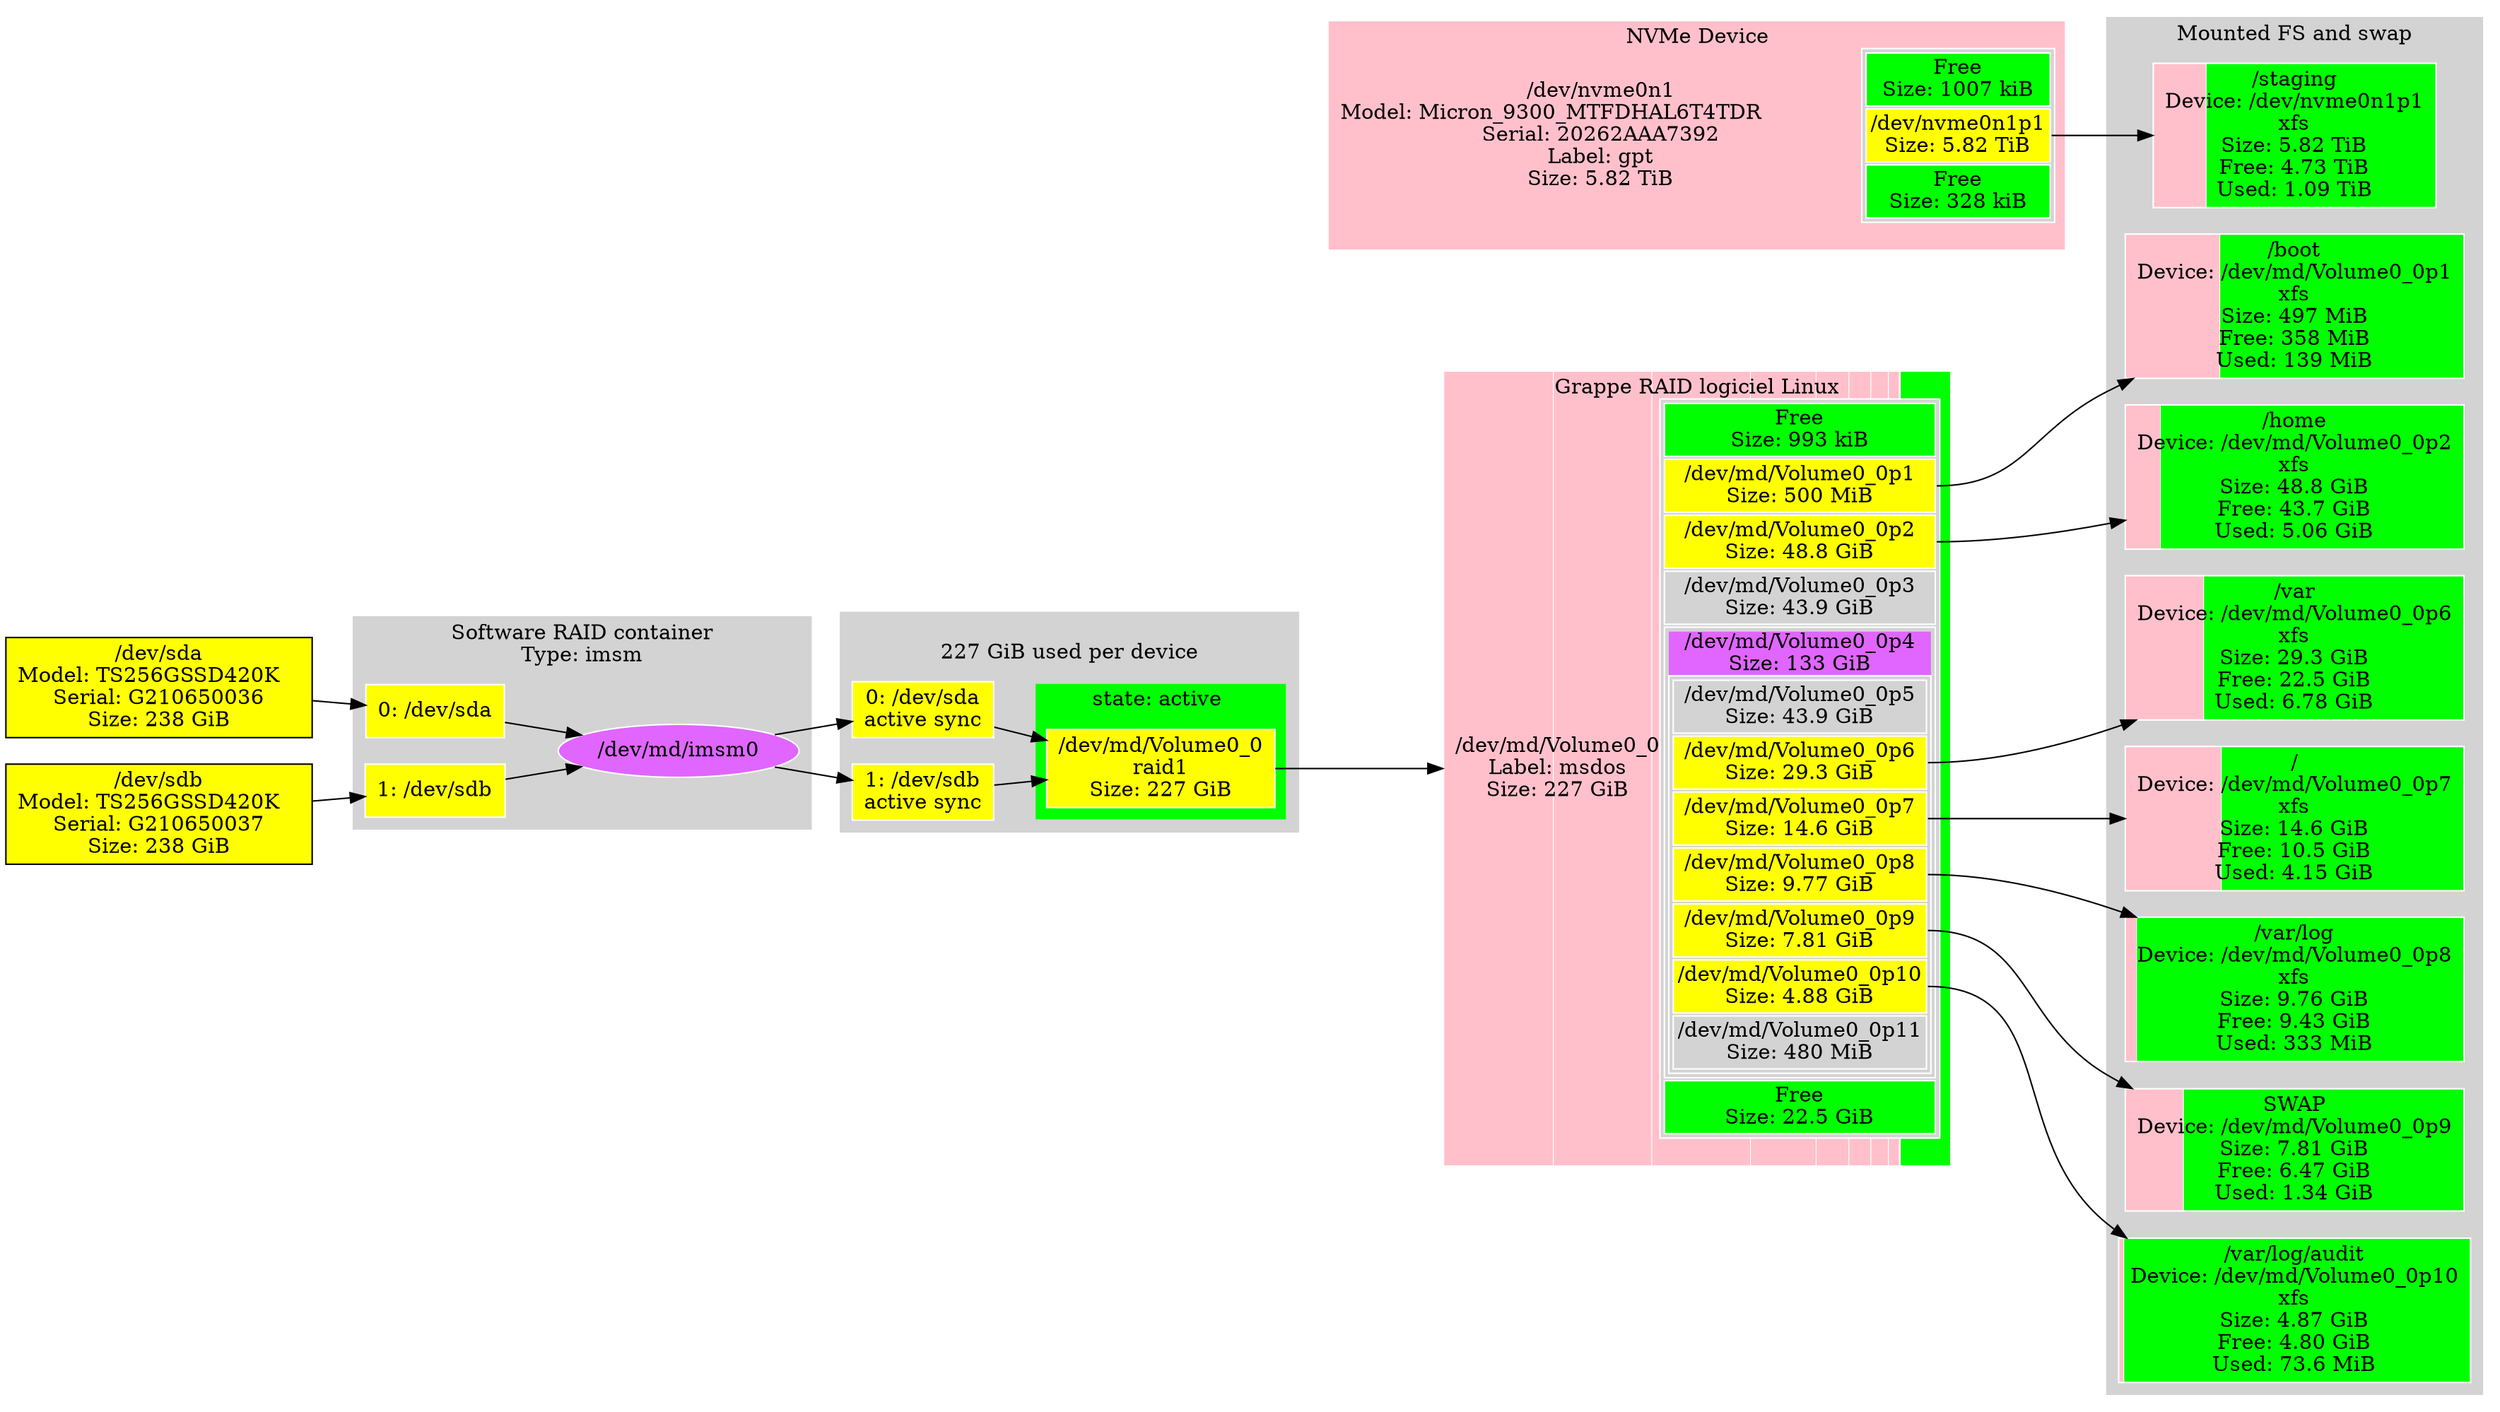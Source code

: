 digraph "machine"{
	rankdir=LR;
	{ "@Part: md126" [
		label=<<TABLE BORDER="0" CELLPADDING="0" CELLSPACING="0">
				<TR> <TD COLSPAN="2">Grappe RAID logiciel Linux</TD> </TR><TR><TD >/dev/md/Volume0_0<BR/>Label: msdos<BR/>Size: 227 GiB</TD>    <TD BGCOLOR="lightgrey">
				<TABLE >
					<TR>
						<TD bgcolor="green">
						Free<BR/>Size: 993 kiB
						</TD>
					</TR>
					<TR>
						<TD PORT="1" BGCOLOR="yellow">
						/dev/md/Volume0_0p1<BR/>Size: 500 MiB
						</TD>
					</TR>
					<TR>
						<TD PORT="2" BGCOLOR="yellow">
						/dev/md/Volume0_0p2<BR/>Size: 48.8 GiB
						</TD>
					</TR>
					<TR>
						<TD PORT="3" BGCOLOR="lightgrey">
						/dev/md/Volume0_0p3<BR/>Size: 43.9 GiB
						</TD>
					</TR>
					<TR>
						<TD>
							<TABLE BORDER="0" CELLPADDING="0" CELLSPACING="0"><TR>
							<TD PORT="4" BGCOLOR="mediumorchid1">
							/dev/md/Volume0_0p4<BR/>Size: 133 GiB
							</TD></TR><TR><TD>
							<TABLE >
								<TR>
									<TD PORT="5" BGCOLOR="lightgrey">
									/dev/md/Volume0_0p5<BR/>Size: 43.9 GiB
									</TD>
								</TR>
								<TR>
									<TD PORT="6" BGCOLOR="yellow">
									/dev/md/Volume0_0p6<BR/>Size: 29.3 GiB
									</TD>
								</TR>
								<TR>
									<TD PORT="7" BGCOLOR="yellow">
									/dev/md/Volume0_0p7<BR/>Size: 14.6 GiB
									</TD>
								</TR>
								<TR>
									<TD PORT="8" BGCOLOR="yellow">
									/dev/md/Volume0_0p8<BR/>Size: 9.77 GiB
									</TD>
								</TR>
								<TR>
									<TD PORT="9" BGCOLOR="yellow">
									/dev/md/Volume0_0p9<BR/>Size: 7.81 GiB
									</TD>
								</TR>
								<TR>
									<TD PORT="10" BGCOLOR="yellow">
									/dev/md/Volume0_0p10<BR/>Size: 4.88 GiB
									</TD>
								</TR>
								<TR>
									<TD PORT="11" BGCOLOR="lightgrey">
									/dev/md/Volume0_0p11<BR/>Size: 480 MiB
									</TD>
								</TR>
							</TABLE>
							</TD></TR></TABLE>
						</TD>
					</TR>
					<TR>
						<TD bgcolor="green">
						Free<BR/>Size: 22.5 GiB
						</TD>
					</TR>
				</TABLE>
				</TD> </TR><TR> <TD COLSPAN="2"> </TD> </TR>
			</TABLE>
		>;
		// Style node
		color=white;
		fillcolor=lightgrey;
		shape="rectangle";
		style=striped;
		fillcolor="green;0.000004:pink;0.002155:pink;0.215532:pink;0.193979:pink;0.193979:pink;0.129319:pink;0.064660:pink;0.043106:pink;0.034485:pink;0.021553:pink;0.002069:green;0.099123";
	]; }
	{ "@Part: nvme0n1" [
		label=<<TABLE BORDER="0" CELLPADDING="0" CELLSPACING="0">
				<TR> <TD COLSPAN="2">NVMe Device</TD> </TR><TR><TD >/dev/nvme0n1<BR/>Model: Micron_9300_MTFDHAL6T4TDR               <BR/>Serial: 20262AAA7392<BR/>Label: gpt<BR/>Size: 5.82 TiB</TD>    <TD BGCOLOR="lightgrey">
				<TABLE >
					<TR>
						<TD bgcolor="green">
						Free<BR/>Size: 1007 kiB
						</TD>
					</TR>
					<TR>
						<TD PORT="1" BGCOLOR="yellow">
						/dev/nvme0n1p1<BR/>Size: 5.82 TiB
						</TD>
					</TR>
					<TR>
						<TD bgcolor="green">
						Free<BR/>Size: 328 kiB
						</TD>
					</TR>
				</TABLE>
				</TD> </TR><TR> <TD COLSPAN="2"> </TD> </TR>
			</TABLE>
		>;
		// Style node
		color=white;
		fillcolor=lightgrey;
		shape="rectangle";
		style=striped;
		fillcolor="green;0.000000:pink;1.000000:green;0.000000";
	]; }
	subgraph "cluster_@MD@md126" {
		style=filled;
		color=lightgrey;
		fillcolor=lightgrey;
		node [style=filled,color=white,fillcolor=lightgrey,shape=rectangle];
		subgraph "cluster_md126@@state" {
			{ "md126" [
				label="/dev/md/Volume0_0\nraid1\nSize: 227 GiB";
				fillcolor="yellow"
			]; }
			label="state: active ";
			shape=oval
			fillcolor=green
		}
		{ "@MD@md126@dev@sda" [
			label="0: /dev/sda\nactive sync";
			fillcolor=yellow
		]; }
		{ "@MD@md126@dev@sdb" [
			label="1: /dev/sdb\nactive sync";
			fillcolor=yellow
		]; }
		label="\n227 GiB used per device";
	}
	subgraph "cluster_@MD@md127" {
		style=filled;
		color=lightgrey;
		fillcolor=lightgrey;
		node [style=filled,color=white,fillcolor=lightgrey,shape=rectangle];
		{ "md127" [
			label="/dev/md/imsm0";
			shape=oval;
			fillcolor=mediumorchid1;
		]; }
		{ "@MD@md127@dev@sda" [
			label="0: /dev/sda";
			fillcolor=yellow
		]; }
		{ "@MD@md127@dev@sdb" [
			label="1: /dev/sdb";
			fillcolor=yellow
		]; }
		label="Software RAID container\nType: imsm";
	}
	subgraph "cluster_@FS" {
		style=filled;
		color=lightgrey;
		fillcolor=lightgrey;
		node [style=filled,color=white,fillcolor=lightgrey,shape=rectangle];
		{ "@FS@/boot" [
			label="/boot\nDevice: /dev/md/Volume0_0p1\nxfs\nSize: 497 MiB\nFree: 358 MiB\nUsed: 139 MiB";
			style=striped;fillcolor="pink;0.279154.2:green"
		]; }
		{ "@FS@/var/log/audit" [
			label="/var/log/audit\nDevice: /dev/md/Volume0_0p10\nxfs\nSize: 4.87 GiB\nFree: 4.80 GiB\nUsed: 73.6 MiB";
			style=striped;fillcolor="pink;0.014751.2:green"
		]; }
		{ "@FS@/home" [
			label="/home\nDevice: /dev/md/Volume0_0p2\nxfs\nSize: 48.8 GiB\nFree: 43.7 GiB\nUsed: 5.06 GiB";
			style=striped;fillcolor="pink;0.103745.2:green"
		]; }
		{ "@FS@/var" [
			label="/var\nDevice: /dev/md/Volume0_0p6\nxfs\nSize: 29.3 GiB\nFree: 22.5 GiB\nUsed: 6.78 GiB";
			style=striped;fillcolor="pink;0.231542.2:green"
		]; }
		{ "@FS@/" [
			label="/\nDevice: /dev/md/Volume0_0p7\nxfs\nSize: 14.6 GiB\nFree: 10.5 GiB\nUsed: 4.15 GiB";
			style=striped;fillcolor="pink;0.283651.2:green"
		]; }
		{ "@FS@/var/log" [
			label="/var/log\nDevice: /dev/md/Volume0_0p8\nxfs\nSize: 9.76 GiB\nFree: 9.43 GiB\nUsed: 333 MiB";
			style=striped;fillcolor="pink;0.033353.2:green"
		]; }
		{ "@FS@/staging" [
			label="/staging\nDevice: /dev/nvme0n1p1\nxfs\nSize: 5.82 TiB\nFree: 4.73 TiB\nUsed: 1.09 TiB";
			style=striped;fillcolor="pink;0.187132.2:green"
		]; }
		{ "@FS@SWAP@md126p9" [
			label="SWAP\nDevice: /dev/md/Volume0_0p9\nSize: 7.81 GiB\nFree: 6.47 GiB\nUsed: 1.34 GiB";
			style=striped;fillcolor="pink;0.171594.2:green"
		]; }
		label="Mounted FS and swap";
	}
	subgraph "cluster_@libvirt" {
		style=filled;
		color=lightgrey;
		fillcolor=lightgrey;
		node [style=filled,color=white,fillcolor=lightgrey,shape=rectangle];
		label="Libvirt Virtual Machines";
	}
	{ "sda" [
		label="/dev/sda\nModel: TS256GSSD420K   \nSerial: G210650036\nSize: 238 GiB";
		fillcolor="yellow"
		style=filled
		shape=rectangle
	]; }
	{ "sdb" [
		label="/dev/sdb\nModel: TS256GSSD420K   \nSerial: G210650037\nSize: 238 GiB";
		fillcolor="yellow"
		style=filled
		shape=rectangle
	]; }
	// Links from MD: /dev/md/Volume0_0
	"@MD@md126@dev@sda" -> "md126"
	"@MD@md126@dev@sdb" -> "md126"
	// Links from MD: /dev/md/imsm0
	"@MD@md127@dev@sda" -> "md127"
	"@MD@md127@dev@sdb" -> "md127"
	// Links for @Part: md126
	"md126" -> "@Part: md126"
	// Links for @MD@md126@dev@sda
	"md127" -> "@MD@md126@dev@sda"
	// Links for @MD@md126@dev@sdb
	"md127" -> "@MD@md126@dev@sdb"
	// Links for @MD@md127@dev@sda
	"sda" -> "@MD@md127@dev@sda"
	// Links for @MD@md127@dev@sdb
	"sdb" -> "@MD@md127@dev@sdb"
	// Links for @FS@/boot
	"@Part: md126":"1" -> "@FS@/boot"
	// Links for @FS@/var/log/audit
	"@Part: md126":"10" -> "@FS@/var/log/audit"
	// Links for @FS@/home
	"@Part: md126":"2" -> "@FS@/home"
	// Links for @FS@/var
	"@Part: md126":"6" -> "@FS@/var"
	// Links for @FS@/
	"@Part: md126":"7" -> "@FS@/"
	// Links for @FS@/var/log
	"@Part: md126":"8" -> "@FS@/var/log"
	// Links for @FS@/staging
	"@Part: nvme0n1":"1" -> "@FS@/staging"
	// Links for @FS@SWAP@md126p9
	"@Part: md126":"9" -> "@FS@SWAP@md126p9"
}
